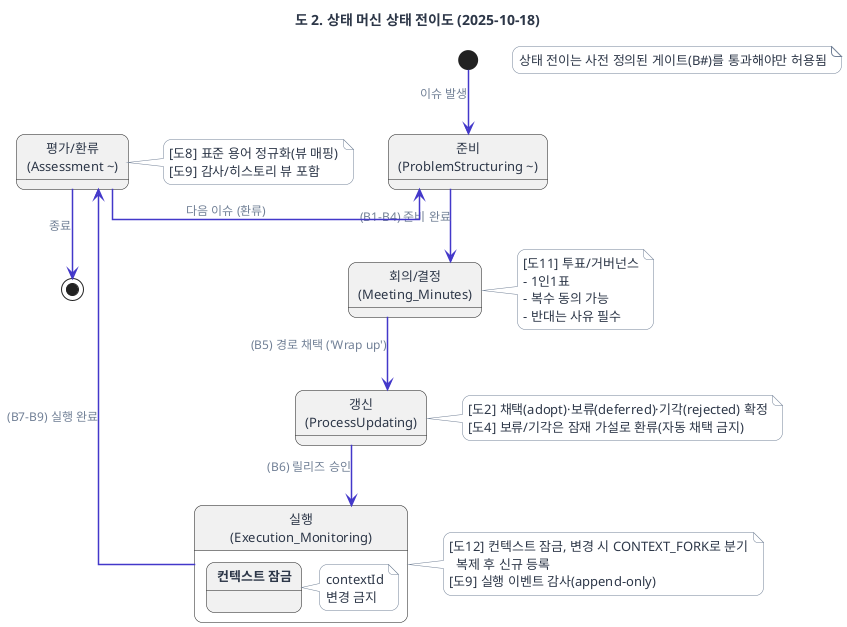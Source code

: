 @startuml

title 도 2. 상태 머신 상태 전이도 (2025-10-18)

' Set the main direction to vertical
top to bottom direction

'================================================================
' Worflogy.com Website Theme for PlantUML
'================================================================

'// 1. 전역 스타일 (Global Style & Fonts) //
skinparam backgroundColor #ffffff
skinparam defaultFontName "Pretendard"
skinparam defaultFontSize 13
skinparam defaultFontColor #2D3748
skinparam shadowing false
skinparam roundCorner 16

'// 2. 화살표 및 연결선 스타일 (Arrow & Connector Style) //
skinparam ArrowColor #718096
skinparam ArrowThickness 1.5
skinparam ArrowFontColor #718096
skinparam ArrowFontSize 12
skinparam linetype ortho

'// 3. 기본 요소 스타일 (Standard Elements Style) //
skinparam card {
  BackgroundColor #ffffff
  BorderColor #718096
}
skinparam note {
  BackgroundColor #ffffff
  BorderColor #718096
  FontColor #2D3748
}
skinparam component {
  BackgroundColor #ffffff
  BorderColor #718096
}
skinparam package {
  BackgroundColor #ffffff
  BorderColor #718096
}
skinparam database {
  BackgroundColor #ffffff
  BorderColor #718096
}
' [추가] 파티션(Partition) 스타일 정의
skinparam partition {
  BackgroundColor #F4F6F8 ' 웹사이트의 연한 배경색으로 구분감 부여
  BorderColor #718096
  FontColor #2D3748
}

'// 4. 강조 요소 스타일 (Accent Elements Style) //
skinparam actor {
  BackgroundColor #4338CA
  BorderColor #4338CA
  FontColor #ffffff
}
skinparam participant {
  BackgroundColor #4338CA
  BorderColor #4338CA
  FontColor #ffffff
}
skinparam usecase {
  BackgroundColor #ffffff
  BorderColor #4338CA
  ArrowColor #4338CA
}
skinparam activity {
  BackgroundColor #ffffff
  BorderColor #4338CA
  FontColor #2D3748
}

'// 5. 클래스 다이어그램 스타일 (Class Diagram Style) //
skinparam class {
  BackgroundColor #ffffff
  BorderColor #718096 ' [수정] 테두리 색상 변경
  HeaderBackgroundColor #4338CA
  FontColor #ffffff
  AttributeFontColor #2D3748
  AttributeFontSize 12
}

'================================================================

' States
state "준비\n(ProblemStructuring ~)" as Prep
state "회의/결정\n(Meeting_Minutes)" as MM
state "갱신\n(ProcessUpdating)" as PU
state "실행\n(Execution_Monitoring)" as EM
state "평가/환류\n(Assessment ~)" as Report

' Transitions - Use '-down->' to enforce vertical flow
[*] -down-> Prep : 이슈 발생
Prep -down-> MM : (B1-B4) 준비 완료
MM -down-> PU : (B5) 경로 채택 ('Wrap up')
PU -down-> EM : (B6) 릴리즈 승인
EM -down-> Report : (B7-B9) 실행 완료
Report -down-> [*] : 종료

' Feedback loop transition
Report -> Prep : 다음 이슈 (환류)

' Nested State for Context Lock
state EM {
  state "**컨텍스트 잠금**" as Locked
  note right of Locked
    contextId
    변경 금지
  end note
}

' General Note
note "상태 전이는 사전 정의된 게이트(B#)를 통과해야만 허용됨" as N1

' Notes for each state
note right of MM
[도11] 투표/거버넌스
- 1인1표
- 복수 동의 가능
- 반대는 사유 필수
end note

note right of PU
[도2] 채택(adopt)·보류(deferred)·기각(rejected) 확정
[도4] 보류/기각은 잠재 가설로 환류(자동 채택 금지)
end note

note right of Report
[도8] 표준 용어 정규화(뷰 매핑)
[도9] 감사/히스토리 뷰 포함
end note

note right of EM
[도12] 컨텍스트 잠금, 변경 시 CONTEXT_FORK로 분기
  복제 후 신규 등록
[도9] 실행 이벤트 감사(append-only)
end note

@enduml

